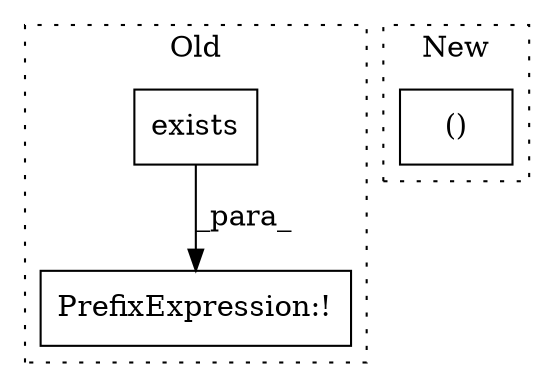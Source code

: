digraph G {
subgraph cluster0 {
1 [label="exists" a="32" s="887,909" l="7,1" shape="box"];
3 [label="PrefixExpression:!" a="38" s="878" l="1" shape="box"];
label = "Old";
style="dotted";
}
subgraph cluster1 {
2 [label="()" a="106" s="4362" l="67" shape="box"];
label = "New";
style="dotted";
}
1 -> 3 [label="_para_"];
}